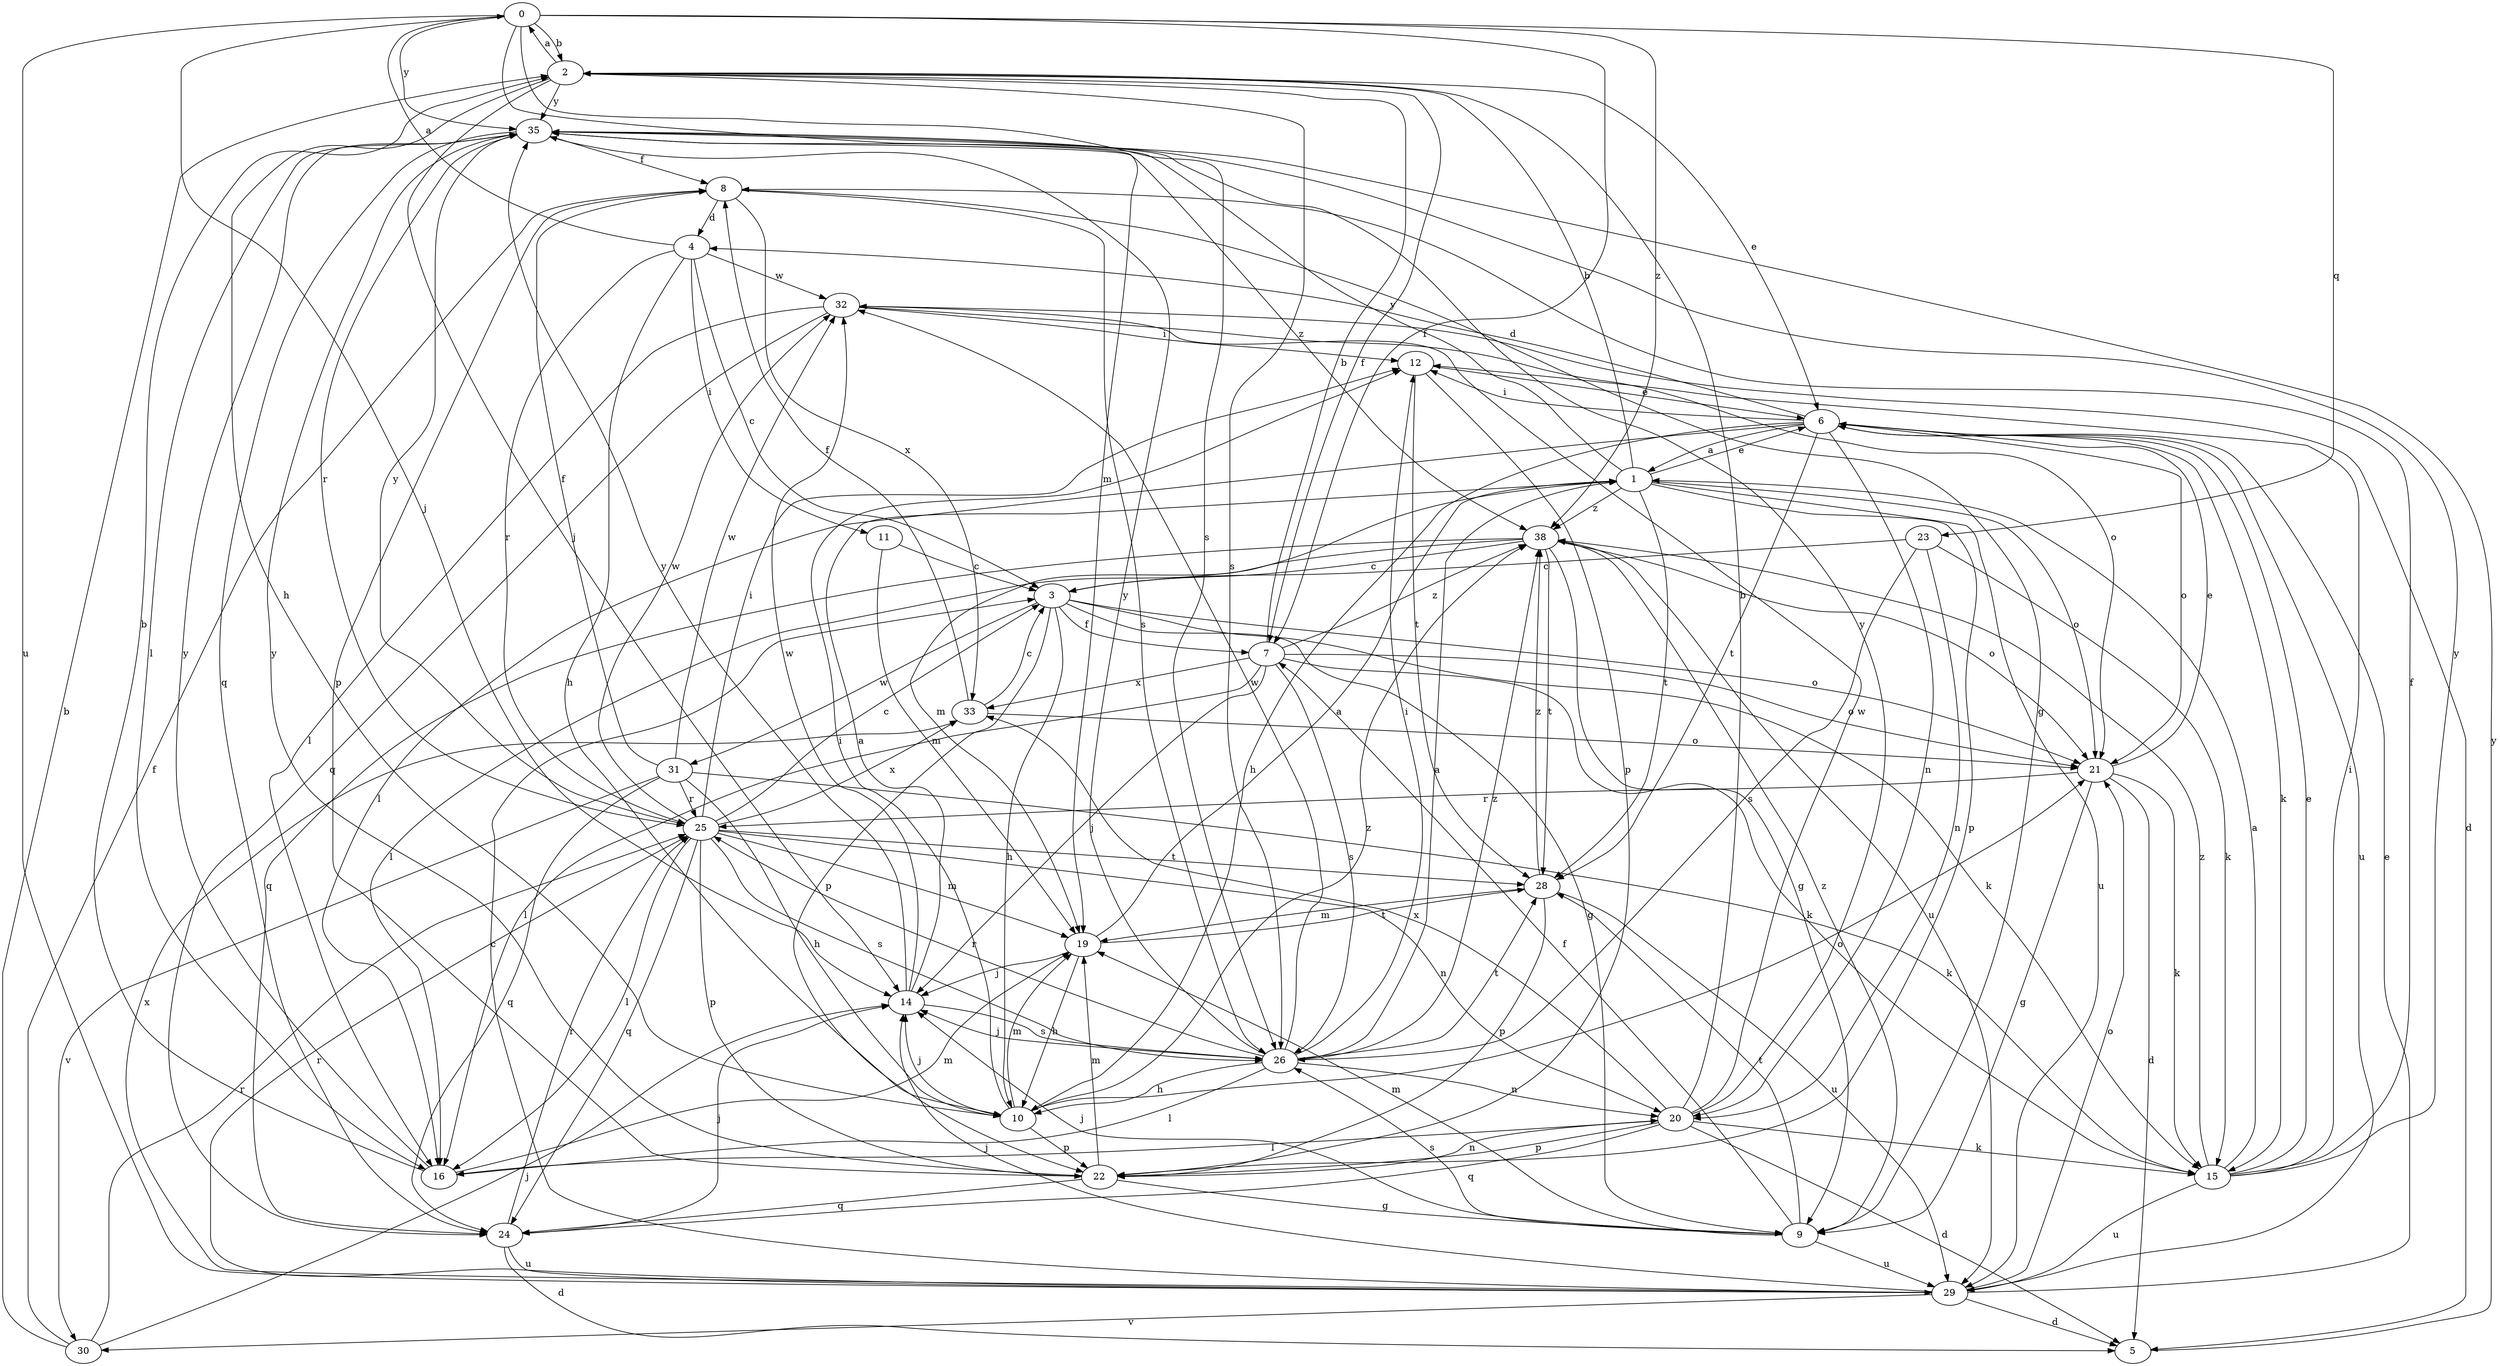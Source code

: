 strict digraph  {
0;
1;
2;
3;
4;
5;
6;
7;
8;
9;
10;
11;
12;
14;
15;
16;
19;
20;
21;
22;
23;
24;
25;
26;
28;
29;
30;
31;
32;
33;
35;
38;
0 -> 2  [label=b];
0 -> 7  [label=f];
0 -> 14  [label=j];
0 -> 19  [label=m];
0 -> 23  [label=q];
0 -> 26  [label=s];
0 -> 29  [label=u];
0 -> 35  [label=y];
0 -> 38  [label=z];
1 -> 2  [label=b];
1 -> 6  [label=e];
1 -> 19  [label=m];
1 -> 21  [label=o];
1 -> 22  [label=p];
1 -> 28  [label=t];
1 -> 29  [label=u];
1 -> 35  [label=y];
1 -> 38  [label=z];
2 -> 0  [label=a];
2 -> 6  [label=e];
2 -> 7  [label=f];
2 -> 10  [label=h];
2 -> 14  [label=j];
2 -> 26  [label=s];
2 -> 35  [label=y];
3 -> 7  [label=f];
3 -> 9  [label=g];
3 -> 10  [label=h];
3 -> 15  [label=k];
3 -> 21  [label=o];
3 -> 22  [label=p];
3 -> 31  [label=w];
4 -> 0  [label=a];
4 -> 3  [label=c];
4 -> 10  [label=h];
4 -> 11  [label=i];
4 -> 25  [label=r];
4 -> 32  [label=w];
5 -> 35  [label=y];
6 -> 1  [label=a];
6 -> 4  [label=d];
6 -> 10  [label=h];
6 -> 12  [label=i];
6 -> 15  [label=k];
6 -> 16  [label=l];
6 -> 20  [label=n];
6 -> 21  [label=o];
6 -> 28  [label=t];
6 -> 29  [label=u];
7 -> 2  [label=b];
7 -> 14  [label=j];
7 -> 15  [label=k];
7 -> 16  [label=l];
7 -> 21  [label=o];
7 -> 26  [label=s];
7 -> 33  [label=x];
7 -> 38  [label=z];
8 -> 4  [label=d];
8 -> 9  [label=g];
8 -> 22  [label=p];
8 -> 26  [label=s];
8 -> 33  [label=x];
9 -> 7  [label=f];
9 -> 14  [label=j];
9 -> 19  [label=m];
9 -> 26  [label=s];
9 -> 28  [label=t];
9 -> 29  [label=u];
9 -> 38  [label=z];
10 -> 12  [label=i];
10 -> 14  [label=j];
10 -> 19  [label=m];
10 -> 21  [label=o];
10 -> 22  [label=p];
10 -> 38  [label=z];
11 -> 3  [label=c];
11 -> 19  [label=m];
12 -> 6  [label=e];
12 -> 22  [label=p];
12 -> 28  [label=t];
14 -> 1  [label=a];
14 -> 26  [label=s];
14 -> 32  [label=w];
14 -> 35  [label=y];
15 -> 1  [label=a];
15 -> 6  [label=e];
15 -> 8  [label=f];
15 -> 12  [label=i];
15 -> 29  [label=u];
15 -> 35  [label=y];
15 -> 38  [label=z];
16 -> 2  [label=b];
16 -> 19  [label=m];
16 -> 35  [label=y];
19 -> 1  [label=a];
19 -> 10  [label=h];
19 -> 14  [label=j];
19 -> 28  [label=t];
20 -> 2  [label=b];
20 -> 5  [label=d];
20 -> 15  [label=k];
20 -> 16  [label=l];
20 -> 22  [label=p];
20 -> 24  [label=q];
20 -> 32  [label=w];
20 -> 33  [label=x];
20 -> 35  [label=y];
21 -> 5  [label=d];
21 -> 6  [label=e];
21 -> 9  [label=g];
21 -> 15  [label=k];
21 -> 25  [label=r];
22 -> 9  [label=g];
22 -> 19  [label=m];
22 -> 20  [label=n];
22 -> 24  [label=q];
22 -> 35  [label=y];
23 -> 3  [label=c];
23 -> 15  [label=k];
23 -> 20  [label=n];
23 -> 26  [label=s];
24 -> 5  [label=d];
24 -> 14  [label=j];
24 -> 25  [label=r];
24 -> 29  [label=u];
25 -> 3  [label=c];
25 -> 12  [label=i];
25 -> 16  [label=l];
25 -> 19  [label=m];
25 -> 20  [label=n];
25 -> 22  [label=p];
25 -> 24  [label=q];
25 -> 26  [label=s];
25 -> 28  [label=t];
25 -> 32  [label=w];
25 -> 33  [label=x];
25 -> 35  [label=y];
26 -> 1  [label=a];
26 -> 10  [label=h];
26 -> 12  [label=i];
26 -> 14  [label=j];
26 -> 16  [label=l];
26 -> 20  [label=n];
26 -> 25  [label=r];
26 -> 28  [label=t];
26 -> 32  [label=w];
26 -> 35  [label=y];
26 -> 38  [label=z];
28 -> 19  [label=m];
28 -> 22  [label=p];
28 -> 29  [label=u];
28 -> 38  [label=z];
29 -> 3  [label=c];
29 -> 5  [label=d];
29 -> 6  [label=e];
29 -> 14  [label=j];
29 -> 21  [label=o];
29 -> 25  [label=r];
29 -> 30  [label=v];
29 -> 33  [label=x];
30 -> 2  [label=b];
30 -> 8  [label=f];
30 -> 14  [label=j];
30 -> 25  [label=r];
31 -> 8  [label=f];
31 -> 10  [label=h];
31 -> 15  [label=k];
31 -> 24  [label=q];
31 -> 25  [label=r];
31 -> 30  [label=v];
31 -> 32  [label=w];
32 -> 5  [label=d];
32 -> 12  [label=i];
32 -> 16  [label=l];
32 -> 21  [label=o];
32 -> 24  [label=q];
33 -> 3  [label=c];
33 -> 8  [label=f];
33 -> 21  [label=o];
35 -> 8  [label=f];
35 -> 16  [label=l];
35 -> 24  [label=q];
35 -> 25  [label=r];
35 -> 38  [label=z];
38 -> 3  [label=c];
38 -> 9  [label=g];
38 -> 16  [label=l];
38 -> 21  [label=o];
38 -> 24  [label=q];
38 -> 28  [label=t];
38 -> 29  [label=u];
}
